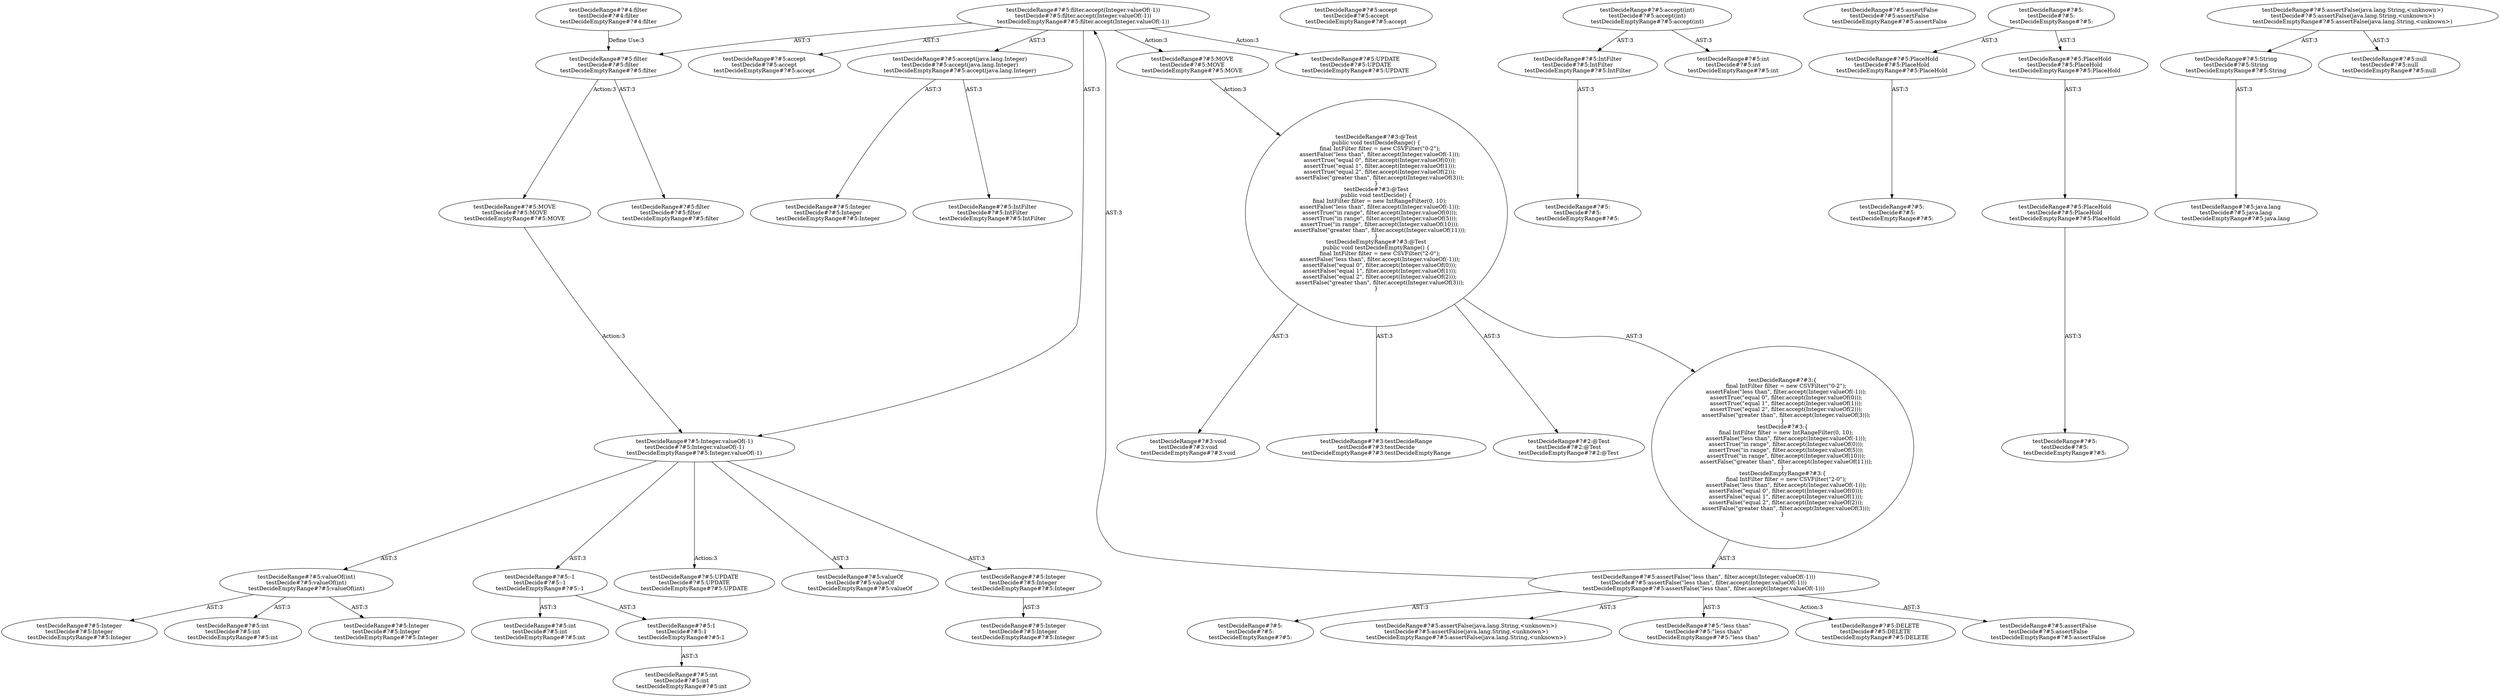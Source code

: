 digraph "Pattern" {
0 [label="testDecideRange#?#5:UPDATE
testDecide#?#5:UPDATE
testDecideEmptyRange#?#5:UPDATE" shape=ellipse]
1 [label="testDecideRange#?#5:filter.accept(Integer.valueOf(-1))
testDecide#?#5:filter.accept(Integer.valueOf(-1))
testDecideEmptyRange#?#5:filter.accept(Integer.valueOf(-1))" shape=ellipse]
2 [label="testDecideRange#?#5:assertFalse(\"less than\", filter.accept(Integer.valueOf(-1)))
testDecide#?#5:assertFalse(\"less than\", filter.accept(Integer.valueOf(-1)))
testDecideEmptyRange#?#5:assertFalse(\"less than\", filter.accept(Integer.valueOf(-1)))" shape=ellipse]
3 [label="testDecideRange#?#3:\{
    final IntFilter filter = new CSVFilter(\"0-2\");
    assertFalse(\"less than\", filter.accept(Integer.valueOf(-1)));
    assertTrue(\"equal 0\", filter.accept(Integer.valueOf(0)));
    assertTrue(\"equal 1\", filter.accept(Integer.valueOf(1)));
    assertTrue(\"equal 2\", filter.accept(Integer.valueOf(2)));
    assertFalse(\"greater than\", filter.accept(Integer.valueOf(3)));
\}
testDecide#?#3:\{
    final IntFilter filter = new IntRangeFilter(0, 10);
    assertFalse(\"less than\", filter.accept(Integer.valueOf(-1)));
    assertTrue(\"in range\", filter.accept(Integer.valueOf(0)));
    assertTrue(\"in range\", filter.accept(Integer.valueOf(5)));
    assertTrue(\"in range\", filter.accept(Integer.valueOf(10)));
    assertFalse(\"greater than\", filter.accept(Integer.valueOf(11)));
\}
testDecideEmptyRange#?#3:\{
    final IntFilter filter = new CSVFilter(\"2-0\");
    assertFalse(\"less than\", filter.accept(Integer.valueOf(-1)));
    assertFalse(\"equal 0\", filter.accept(Integer.valueOf(0)));
    assertFalse(\"equal 1\", filter.accept(Integer.valueOf(1)));
    assertFalse(\"equal 2\", filter.accept(Integer.valueOf(2)));
    assertFalse(\"greater than\", filter.accept(Integer.valueOf(3)));
\}" shape=ellipse]
4 [label="testDecideRange#?#3:@Test
public void testDecideRange() \{
    final IntFilter filter = new CSVFilter(\"0-2\");
    assertFalse(\"less than\", filter.accept(Integer.valueOf(-1)));
    assertTrue(\"equal 0\", filter.accept(Integer.valueOf(0)));
    assertTrue(\"equal 1\", filter.accept(Integer.valueOf(1)));
    assertTrue(\"equal 2\", filter.accept(Integer.valueOf(2)));
    assertFalse(\"greater than\", filter.accept(Integer.valueOf(3)));
\}
testDecide#?#3:@Test
public void testDecide() \{
    final IntFilter filter = new IntRangeFilter(0, 10);
    assertFalse(\"less than\", filter.accept(Integer.valueOf(-1)));
    assertTrue(\"in range\", filter.accept(Integer.valueOf(0)));
    assertTrue(\"in range\", filter.accept(Integer.valueOf(5)));
    assertTrue(\"in range\", filter.accept(Integer.valueOf(10)));
    assertFalse(\"greater than\", filter.accept(Integer.valueOf(11)));
\}
testDecideEmptyRange#?#3:@Test
public void testDecideEmptyRange() \{
    final IntFilter filter = new CSVFilter(\"2-0\");
    assertFalse(\"less than\", filter.accept(Integer.valueOf(-1)));
    assertFalse(\"equal 0\", filter.accept(Integer.valueOf(0)));
    assertFalse(\"equal 1\", filter.accept(Integer.valueOf(1)));
    assertFalse(\"equal 2\", filter.accept(Integer.valueOf(2)));
    assertFalse(\"greater than\", filter.accept(Integer.valueOf(3)));
\}" shape=ellipse]
5 [label="testDecideRange#?#3:testDecideRange
testDecide#?#3:testDecide
testDecideEmptyRange#?#3:testDecideEmptyRange" shape=ellipse]
6 [label="testDecideRange#?#2:@Test
testDecide#?#2:@Test
testDecideEmptyRange#?#2:@Test" shape=ellipse]
7 [label="testDecideRange#?#3:void
testDecide#?#3:void
testDecideEmptyRange#?#3:void" shape=ellipse]
8 [label="testDecideRange#?#5:assertFalse
testDecide#?#5:assertFalse
testDecideEmptyRange#?#5:assertFalse" shape=ellipse]
9 [label="testDecideRange#?#5:
testDecide#?#5:
testDecideEmptyRange#?#5:" shape=ellipse]
10 [label="testDecideRange#?#5:assertFalse(java.lang.String,<unknown>)
testDecide#?#5:assertFalse(java.lang.String,<unknown>)
testDecideEmptyRange#?#5:assertFalse(java.lang.String,<unknown>)" shape=ellipse]
11 [label="testDecideRange#?#5:\"less than\"
testDecide#?#5:\"less than\"
testDecideEmptyRange#?#5:\"less than\"" shape=ellipse]
12 [label="testDecideRange#?#5:DELETE
testDecide#?#5:DELETE
testDecideEmptyRange#?#5:DELETE" shape=ellipse]
13 [label="testDecideRange#?#5:accept
testDecide#?#5:accept
testDecideEmptyRange#?#5:accept" shape=ellipse]
14 [label="testDecideRange#?#5:filter
testDecide#?#5:filter
testDecideEmptyRange#?#5:filter" shape=ellipse]
15 [label="testDecideRange#?#4:filter
testDecide#?#4:filter
testDecideEmptyRange#?#4:filter" shape=ellipse]
16 [label="testDecideRange#?#5:filter
testDecide#?#5:filter
testDecideEmptyRange#?#5:filter" shape=ellipse]
17 [label="testDecideRange#?#5:MOVE
testDecide#?#5:MOVE
testDecideEmptyRange#?#5:MOVE" shape=ellipse]
18 [label="testDecideRange#?#5:Integer.valueOf(-1)
testDecide#?#5:Integer.valueOf(-1)
testDecideEmptyRange#?#5:Integer.valueOf(-1)" shape=ellipse]
19 [label="testDecideRange#?#5:valueOf
testDecide#?#5:valueOf
testDecideEmptyRange#?#5:valueOf" shape=ellipse]
20 [label="testDecideRange#?#5:Integer
testDecide#?#5:Integer
testDecideEmptyRange#?#5:Integer" shape=ellipse]
21 [label="testDecideRange#?#5:Integer
testDecide#?#5:Integer
testDecideEmptyRange#?#5:Integer" shape=ellipse]
22 [label="testDecideRange#?#5:valueOf(int)
testDecide#?#5:valueOf(int)
testDecideEmptyRange#?#5:valueOf(int)" shape=ellipse]
23 [label="testDecideRange#?#5:Integer
testDecide#?#5:Integer
testDecideEmptyRange#?#5:Integer" shape=ellipse]
24 [label="testDecideRange#?#5:Integer
testDecide#?#5:Integer
testDecideEmptyRange#?#5:Integer" shape=ellipse]
25 [label="testDecideRange#?#5:int
testDecide#?#5:int
testDecideEmptyRange#?#5:int" shape=ellipse]
26 [label="testDecideRange#?#5:-1
testDecide#?#5:-1
testDecideEmptyRange#?#5:-1" shape=ellipse]
27 [label="testDecideRange#?#5:int
testDecide#?#5:int
testDecideEmptyRange#?#5:int" shape=ellipse]
28 [label="testDecideRange#?#5:1
testDecide#?#5:1
testDecideEmptyRange#?#5:1" shape=ellipse]
29 [label="testDecideRange#?#5:int
testDecide#?#5:int
testDecideEmptyRange#?#5:int" shape=ellipse]
30 [label="testDecideRange#?#5:UPDATE
testDecide#?#5:UPDATE
testDecideEmptyRange#?#5:UPDATE" shape=ellipse]
31 [label="testDecideRange#?#5:accept
testDecide#?#5:accept
testDecideEmptyRange#?#5:accept" shape=ellipse]
32 [label="testDecideRange#?#5:accept(int)
testDecide#?#5:accept(int)
testDecideEmptyRange#?#5:accept(int)" shape=ellipse]
33 [label="testDecideRange#?#5:IntFilter
testDecide#?#5:IntFilter
testDecideEmptyRange#?#5:IntFilter" shape=ellipse]
34 [label="testDecideRange#?#5:
testDecide#?#5:
testDecideEmptyRange#?#5:" shape=ellipse]
35 [label="testDecideRange#?#5:int
testDecide#?#5:int
testDecideEmptyRange#?#5:int" shape=ellipse]
36 [label="testDecideRange#?#5:accept(java.lang.Integer)
testDecide#?#5:accept(java.lang.Integer)
testDecideEmptyRange#?#5:accept(java.lang.Integer)" shape=ellipse]
37 [label="testDecideRange#?#5:IntFilter
testDecide#?#5:IntFilter
testDecideEmptyRange#?#5:IntFilter" shape=ellipse]
38 [label="testDecideRange#?#5:Integer
testDecide#?#5:Integer
testDecideEmptyRange#?#5:Integer" shape=ellipse]
39 [label="testDecideRange#?#5:MOVE
testDecide#?#5:MOVE
testDecideEmptyRange#?#5:MOVE" shape=ellipse]
40 [label="testDecideRange#?#5:assertFalse
testDecide#?#5:assertFalse
testDecideEmptyRange#?#5:assertFalse" shape=ellipse]
41 [label="testDecideRange#?#5:
testDecide#?#5:
testDecideEmptyRange#?#5:" shape=ellipse]
42 [label="testDecideRange#?#5:PlaceHold
testDecide#?#5:PlaceHold
testDecideEmptyRange#?#5:PlaceHold" shape=ellipse]
43 [label="testDecideRange#?#5:
testDecide#?#5:
testDecideEmptyRange#?#5:" shape=ellipse]
44 [label="testDecideRange#?#5:PlaceHold
testDecide#?#5:PlaceHold
testDecideEmptyRange#?#5:PlaceHold" shape=ellipse]
45 [label="testDecideRange#?#5:PlaceHold
testDecide#?#5:PlaceHold
testDecideEmptyRange#?#5:PlaceHold" shape=ellipse]
46 [label="testDecideRange#?#5:
testDecide#?#5:
testDecideEmptyRange#?#5:" shape=ellipse]
47 [label="testDecideRange#?#5:assertFalse(java.lang.String,<unknown>)
testDecide#?#5:assertFalse(java.lang.String,<unknown>)
testDecideEmptyRange#?#5:assertFalse(java.lang.String,<unknown>)" shape=ellipse]
48 [label="testDecideRange#?#5:String
testDecide#?#5:String
testDecideEmptyRange#?#5:String" shape=ellipse]
49 [label="testDecideRange#?#5:java.lang
testDecide#?#5:java.lang
testDecideEmptyRange#?#5:java.lang" shape=ellipse]
50 [label="testDecideRange#?#5:null
testDecide#?#5:null
testDecideEmptyRange#?#5:null" shape=ellipse]
1 -> 0 [label="Action:3"];
1 -> 13 [label="AST:3"];
1 -> 14 [label="AST:3"];
1 -> 36 [label="AST:3"];
1 -> 18 [label="AST:3"];
1 -> 39 [label="Action:3"];
2 -> 1 [label="AST:3"];
2 -> 8 [label="AST:3"];
2 -> 9 [label="AST:3"];
2 -> 10 [label="AST:3"];
2 -> 11 [label="AST:3"];
2 -> 12 [label="Action:3"];
3 -> 2 [label="AST:3"];
4 -> 3 [label="AST:3"];
4 -> 5 [label="AST:3"];
4 -> 6 [label="AST:3"];
4 -> 7 [label="AST:3"];
14 -> 16 [label="AST:3"];
14 -> 17 [label="Action:3"];
15 -> 14 [label="Define Use:3"];
17 -> 18 [label="Action:3"];
18 -> 19 [label="AST:3"];
18 -> 20 [label="AST:3"];
18 -> 22 [label="AST:3"];
18 -> 26 [label="AST:3"];
18 -> 30 [label="Action:3"];
20 -> 21 [label="AST:3"];
22 -> 23 [label="AST:3"];
22 -> 24 [label="AST:3"];
22 -> 25 [label="AST:3"];
26 -> 27 [label="AST:3"];
26 -> 28 [label="AST:3"];
28 -> 29 [label="AST:3"];
32 -> 33 [label="AST:3"];
32 -> 35 [label="AST:3"];
33 -> 34 [label="AST:3"];
36 -> 37 [label="AST:3"];
36 -> 38 [label="AST:3"];
39 -> 4 [label="Action:3"];
41 -> 42 [label="AST:3"];
41 -> 44 [label="AST:3"];
42 -> 43 [label="AST:3"];
44 -> 45 [label="AST:3"];
45 -> 46 [label="AST:3"];
47 -> 48 [label="AST:3"];
47 -> 50 [label="AST:3"];
48 -> 49 [label="AST:3"];
}